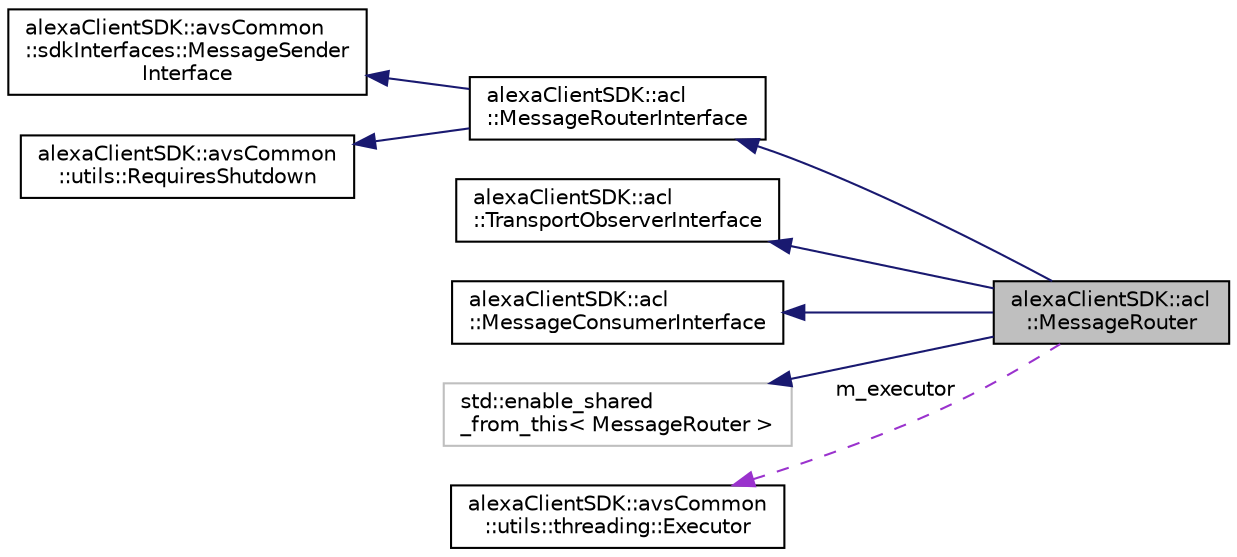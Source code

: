 digraph "alexaClientSDK::acl::MessageRouter"
{
  edge [fontname="Helvetica",fontsize="10",labelfontname="Helvetica",labelfontsize="10"];
  node [fontname="Helvetica",fontsize="10",shape=record];
  rankdir="LR";
  Node8 [label="alexaClientSDK::acl\l::MessageRouter",height=0.2,width=0.4,color="black", fillcolor="grey75", style="filled", fontcolor="black"];
  Node9 -> Node8 [dir="back",color="midnightblue",fontsize="10",style="solid",fontname="Helvetica"];
  Node9 [label="alexaClientSDK::acl\l::MessageRouterInterface",height=0.2,width=0.4,color="black", fillcolor="white", style="filled",URL="$classalexa_client_s_d_k_1_1acl_1_1_message_router_interface.html"];
  Node10 -> Node9 [dir="back",color="midnightblue",fontsize="10",style="solid",fontname="Helvetica"];
  Node10 [label="alexaClientSDK::avsCommon\l::sdkInterfaces::MessageSender\lInterface",height=0.2,width=0.4,color="black", fillcolor="white", style="filled",URL="$classalexa_client_s_d_k_1_1avs_common_1_1sdk_interfaces_1_1_message_sender_interface.html",tooltip="This specifies an interface to send a message. "];
  Node11 -> Node9 [dir="back",color="midnightblue",fontsize="10",style="solid",fontname="Helvetica"];
  Node11 [label="alexaClientSDK::avsCommon\l::utils::RequiresShutdown",height=0.2,width=0.4,color="black", fillcolor="white", style="filled",URL="$classalexa_client_s_d_k_1_1avs_common_1_1utils_1_1_requires_shutdown.html"];
  Node12 -> Node8 [dir="back",color="midnightblue",fontsize="10",style="solid",fontname="Helvetica"];
  Node12 [label="alexaClientSDK::acl\l::TransportObserverInterface",height=0.2,width=0.4,color="black", fillcolor="white", style="filled",URL="$classalexa_client_s_d_k_1_1acl_1_1_transport_observer_interface.html"];
  Node13 -> Node8 [dir="back",color="midnightblue",fontsize="10",style="solid",fontname="Helvetica"];
  Node13 [label="alexaClientSDK::acl\l::MessageConsumerInterface",height=0.2,width=0.4,color="black", fillcolor="white", style="filled",URL="$classalexa_client_s_d_k_1_1acl_1_1_message_consumer_interface.html"];
  Node14 -> Node8 [dir="back",color="midnightblue",fontsize="10",style="solid",fontname="Helvetica"];
  Node14 [label="std::enable_shared\l_from_this\< MessageRouter \>",height=0.2,width=0.4,color="grey75", fillcolor="white", style="filled"];
  Node15 -> Node8 [dir="back",color="darkorchid3",fontsize="10",style="dashed",label=" m_executor" ,fontname="Helvetica"];
  Node15 [label="alexaClientSDK::avsCommon\l::utils::threading::Executor",height=0.2,width=0.4,color="black", fillcolor="white", style="filled",URL="$classalexa_client_s_d_k_1_1avs_common_1_1utils_1_1threading_1_1_executor.html"];
}
